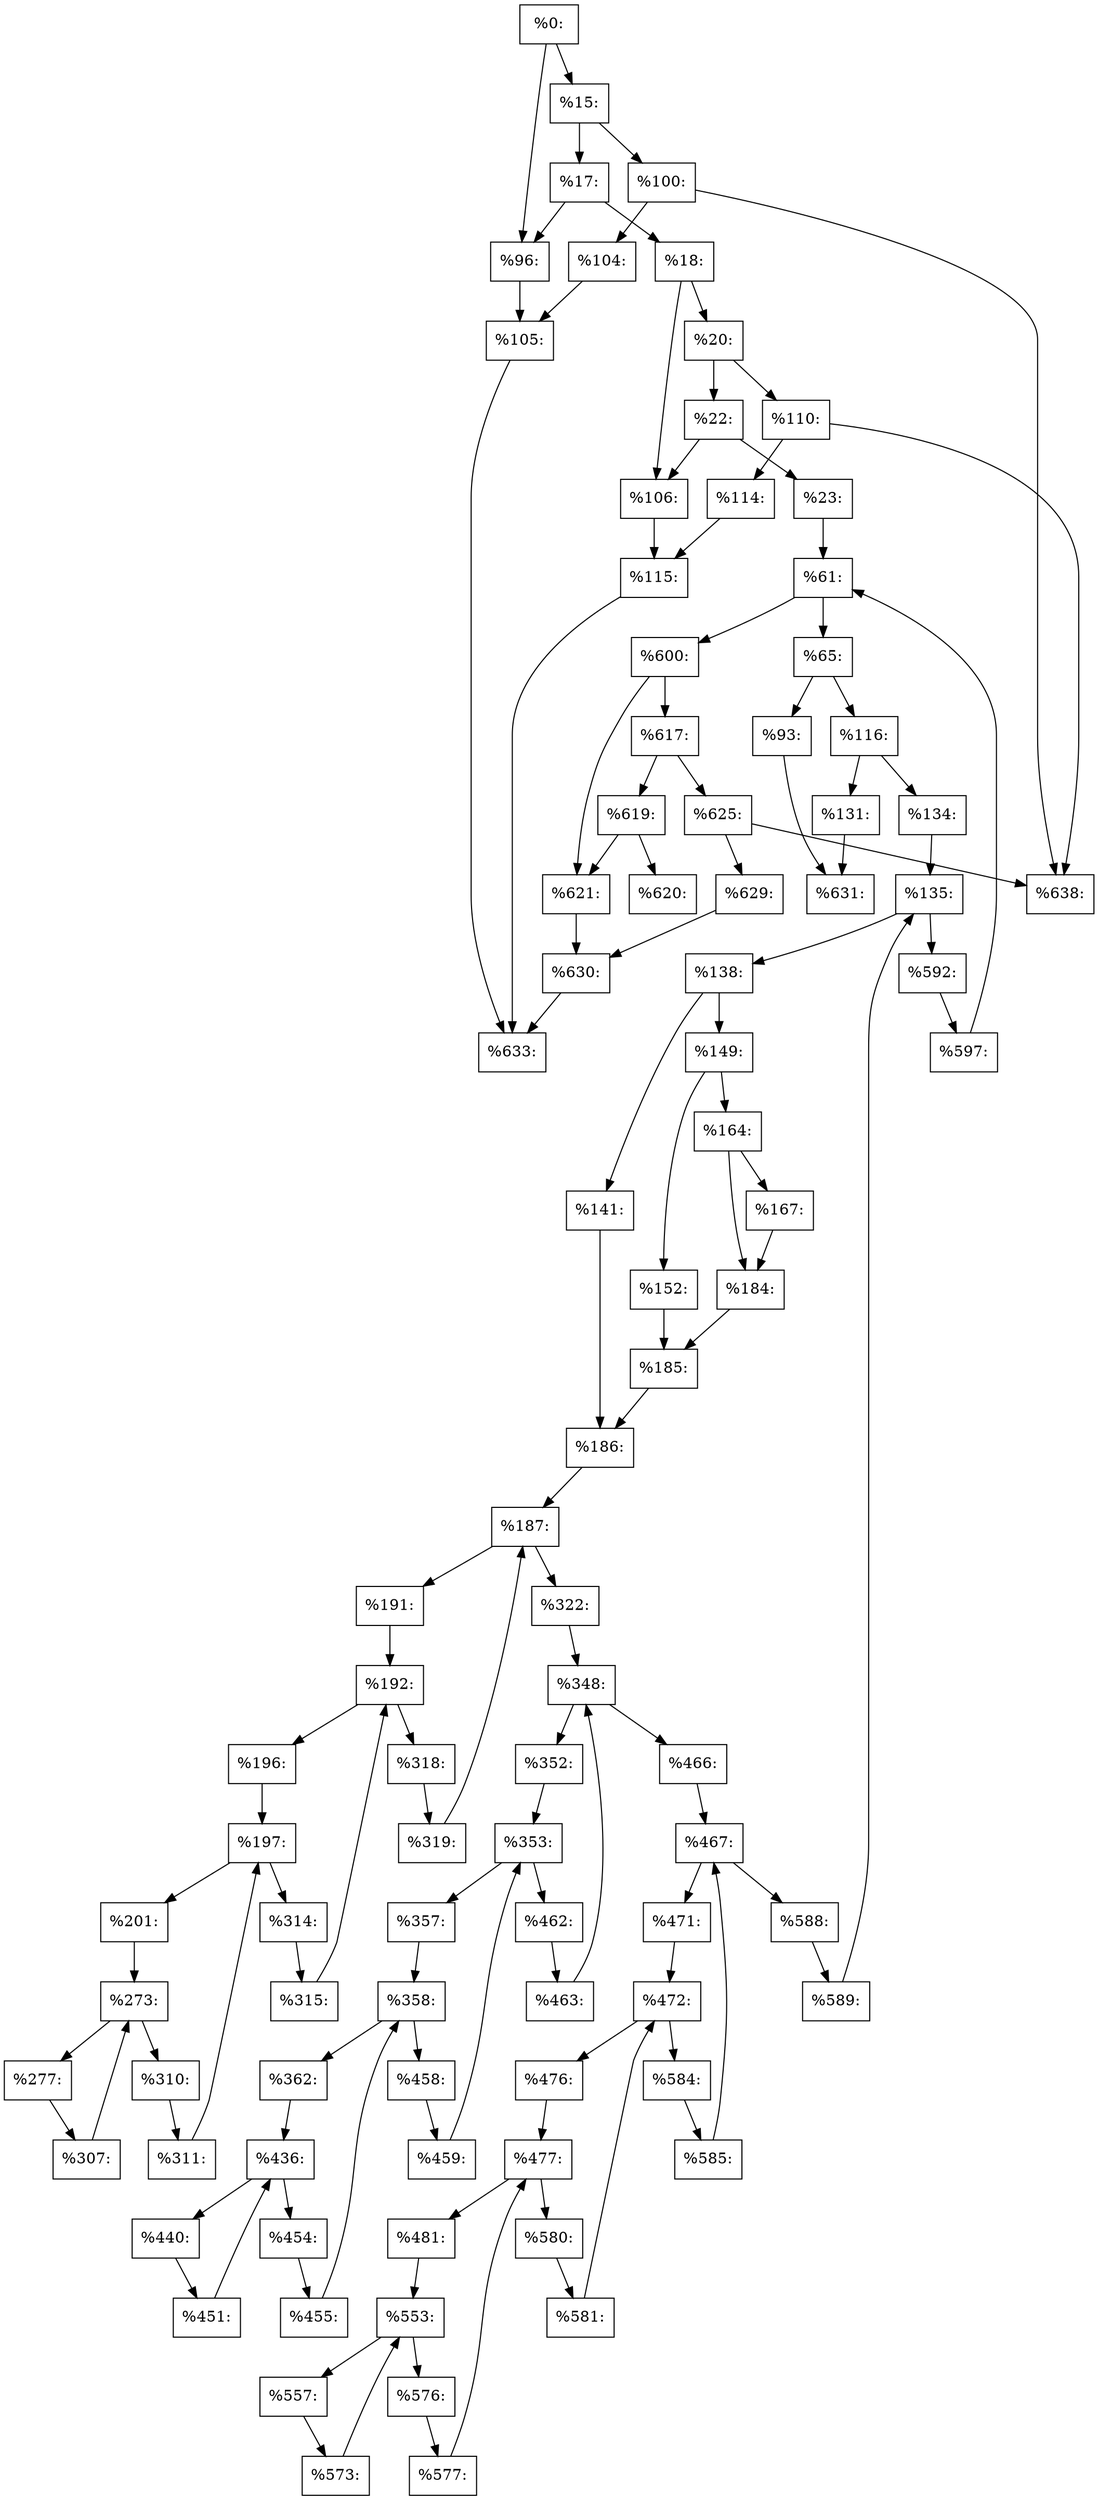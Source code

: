 digraph "CFG for '_Z25mini_flux_div_baselineGenPPdS0_R13ConfigurationR12Measurements' function" {
	

	0 [shape=record,label="{%0:}"];
	0 -> 15;
	0 -> 96;
	15 [shape=record,label="{%15:}"];
	15 -> 17;
	15 -> 100;
	17 [shape=record,label="{%17:}"];
	17 -> 18;
	17 -> 96;
	18 [shape=record,label="{%18:}"];
	18 -> 20;
	18 -> 106;
	20 [shape=record,label="{%20:}"];
	20 -> 22;
	20 -> 110;
	22 [shape=record,label="{%22:}"];
	22 -> 23;
	22 -> 106;
	23 [shape=record,label="{%23:}"];
	23 -> 61;
	61 [shape=record,label="{%61:}"];
	61:s0 -> 65;
	61:s1 -> 600;
	65 [shape=record,label="{%65:}"];
	65:s0 -> 93;
	65:s1 -> 116;
	93 [shape=record,label="{%93:}"];
	93 -> 631;
	96 [shape=record,label="{%96:}"];
	96 -> 105;
	100 [shape=record,label="{%100:}"];
	100 -> 104;
	100 -> 638;
	104 [shape=record,label="{%104:}"];
	104 -> 105;
	105 [shape=record,label="{%105:}"];
	105 -> 633;
	106 [shape=record,label="{%106:}"];
	106 -> 115;
	110 [shape=record,label="{%110:}"];
	110 -> 114;
	110 -> 638;
	114 [shape=record,label="{%114:}"];
	114 -> 115;
	115 [shape=record,label="{%115:}"];
	115 -> 633;
	116 [shape=record,label="{%116:}"];
	116:s0 -> 131;
	116:s1 -> 134;
	131 [shape=record,label="{%131:}"];
	131 -> 631;
	134 [shape=record,label="{%134:}"];
	134 -> 135;
	135 [shape=record,label="{%135:}"];
	135:s0 -> 138;
	135:s1 -> 592;
	138 [shape=record,label="{%138:}"];
	138:s0 -> 141;
	138:s1 -> 149;
	141 [shape=record,label="{%141:}"];
	141 -> 186;
	149 [shape=record,label="{%149:}"];
	149:s0 -> 152;
	149:s1 -> 164;
	152 [shape=record,label="{%152:}"];
	152 -> 185;
	164 [shape=record,label="{%164:}"];
	164:s0 -> 167;
	164:s1 -> 184;
	167 [shape=record,label="{%167:}"];
	167 -> 184;
	184 [shape=record,label="{%184:}"];
	184 -> 185;
	185 [shape=record,label="{%185:}"];
	185 -> 186;
	186 [shape=record,label="{%186:}"];
	186 -> 187;
	187 [shape=record,label="{%187:}"];
	187:s0 -> 191;
	187:s1 -> 322;
	191 [shape=record,label="{%191:}"];
	191 -> 192;
	192 [shape=record,label="{%192:}"];
	192:s0 -> 196;
	192:s1 -> 318;
	196 [shape=record,label="{%196:}"];
	196 -> 197;
	197 [shape=record,label="{%197:}"];
	197:s0 -> 201;
	197:s1 -> 314;
	201 [shape=record,label="{%201:}"];
	201 -> 273;
	273 [shape=record,label="{%273:}"];
	273:s0 -> 277;
	273:s1 -> 310;
	277 [shape=record,label="{%277:}"];
	277 -> 307;
	307 [shape=record,label="{%307:}"];
	307 -> 273;
	310 [shape=record,label="{%310:}"];
	310 -> 311;
	311 [shape=record,label="{%311:}"];
	311 -> 197;
	314 [shape=record,label="{%314:}"];
	314 -> 315;
	315 [shape=record,label="{%315:}"];
	315 -> 192;
	318 [shape=record,label="{%318:}"];
	318 -> 319;
	319 [shape=record,label="{%319:}"];
	319 -> 187;
	322 [shape=record,label="{%322:}"];
	322 -> 348;
	348 [shape=record,label="{%348:}"];
	348:s0 -> 352;
	348:s1 -> 466;
	352 [shape=record,label="{%352:}"];
	352 -> 353;
	353 [shape=record,label="{%353:}"];
	353:s0 -> 357;
	353:s1 -> 462;
	357 [shape=record,label="{%357:}"];
	357 -> 358;
	358 [shape=record,label="{%358:}"];
	358:s0 -> 362;
	358:s1 -> 458;
	362 [shape=record,label="{%362:}"];
	362 -> 436;
	436 [shape=record,label="{%436:}"];
	436:s0 -> 440;
	436:s1 -> 454;
	440 [shape=record,label="{%440:}"];
	440 -> 451;
	451 [shape=record,label="{%451:}"];
	451 -> 436;
	454 [shape=record,label="{%454:}"];
	454 -> 455;
	455 [shape=record,label="{%455:}"];
	455 -> 358;
	458 [shape=record,label="{%458:}"];
	458 -> 459;
	459 [shape=record,label="{%459:}"];
	459 -> 353;
	462 [shape=record,label="{%462:}"];
	462 -> 463;
	463 [shape=record,label="{%463:}"];
	463 -> 348;
	466 [shape=record,label="{%466:}"];
	466 -> 467;
	467 [shape=record,label="{%467:}"];
	467:s0 -> 471;
	467:s1 -> 588;
	471 [shape=record,label="{%471:}"];
	471 -> 472;
	472 [shape=record,label="{%472:}"];
	472:s0 -> 476;
	472:s1 -> 584;
	476 [shape=record,label="{%476:}"];
	476 -> 477;
	477 [shape=record,label="{%477:}"];
	477:s0 -> 481;
	477:s1 -> 580;
	481 [shape=record,label="{%481:}"];
	481 -> 553;
	553 [shape=record,label="{%553:}"];
	553:s0 -> 557;
	553:s1 -> 576;
	557 [shape=record,label="{%557:}"];
	557 -> 573;
	573 [shape=record,label="{%573:}"];
	573 -> 553;
	576 [shape=record,label="{%576:}"];
	576 -> 577;
	577 [shape=record,label="{%577:}"];
	577 -> 477;
	580 [shape=record,label="{%580:}"];
	580 -> 581;
	581 [shape=record,label="{%581:}"];
	581 -> 472;
	584 [shape=record,label="{%584:}"];
	584 -> 585;
	585 [shape=record,label="{%585:}"];
	585 -> 467;
	588 [shape=record,label="{%588:}"];
	588 -> 589;
	589 [shape=record,label="{%589:}"];
	589 -> 135;
	592 [shape=record,label="{%592:}"];
	592 -> 597;
	597 [shape=record,label="{%597:}"];
	597 -> 61;
	600 [shape=record,label="{%600:}"];
	600 -> 617;
	600 -> 621;
	617 [shape=record,label="{%617:}"];
	617 -> 619;
	617 -> 625;
	619 [shape=record,label="{%619:}"];
	619 -> 620;
	619 -> 621;
	620 [shape=record,label="{%620:}"];
	621 [shape=record,label="{%621:}"];
	621 -> 630;
	625 [shape=record,label="{%625:}"];
	625 -> 629;
	625 -> 638;
	629 [shape=record,label="{%629:}"];
	629 -> 630;
	630 [shape=record,label="{%630:}"];
	630 -> 633;
	631 [shape=record,label="{%631:}"];
	633 [shape=record,label="{%633:}"];
	638 [shape=record,label="{%638:}"];
}

